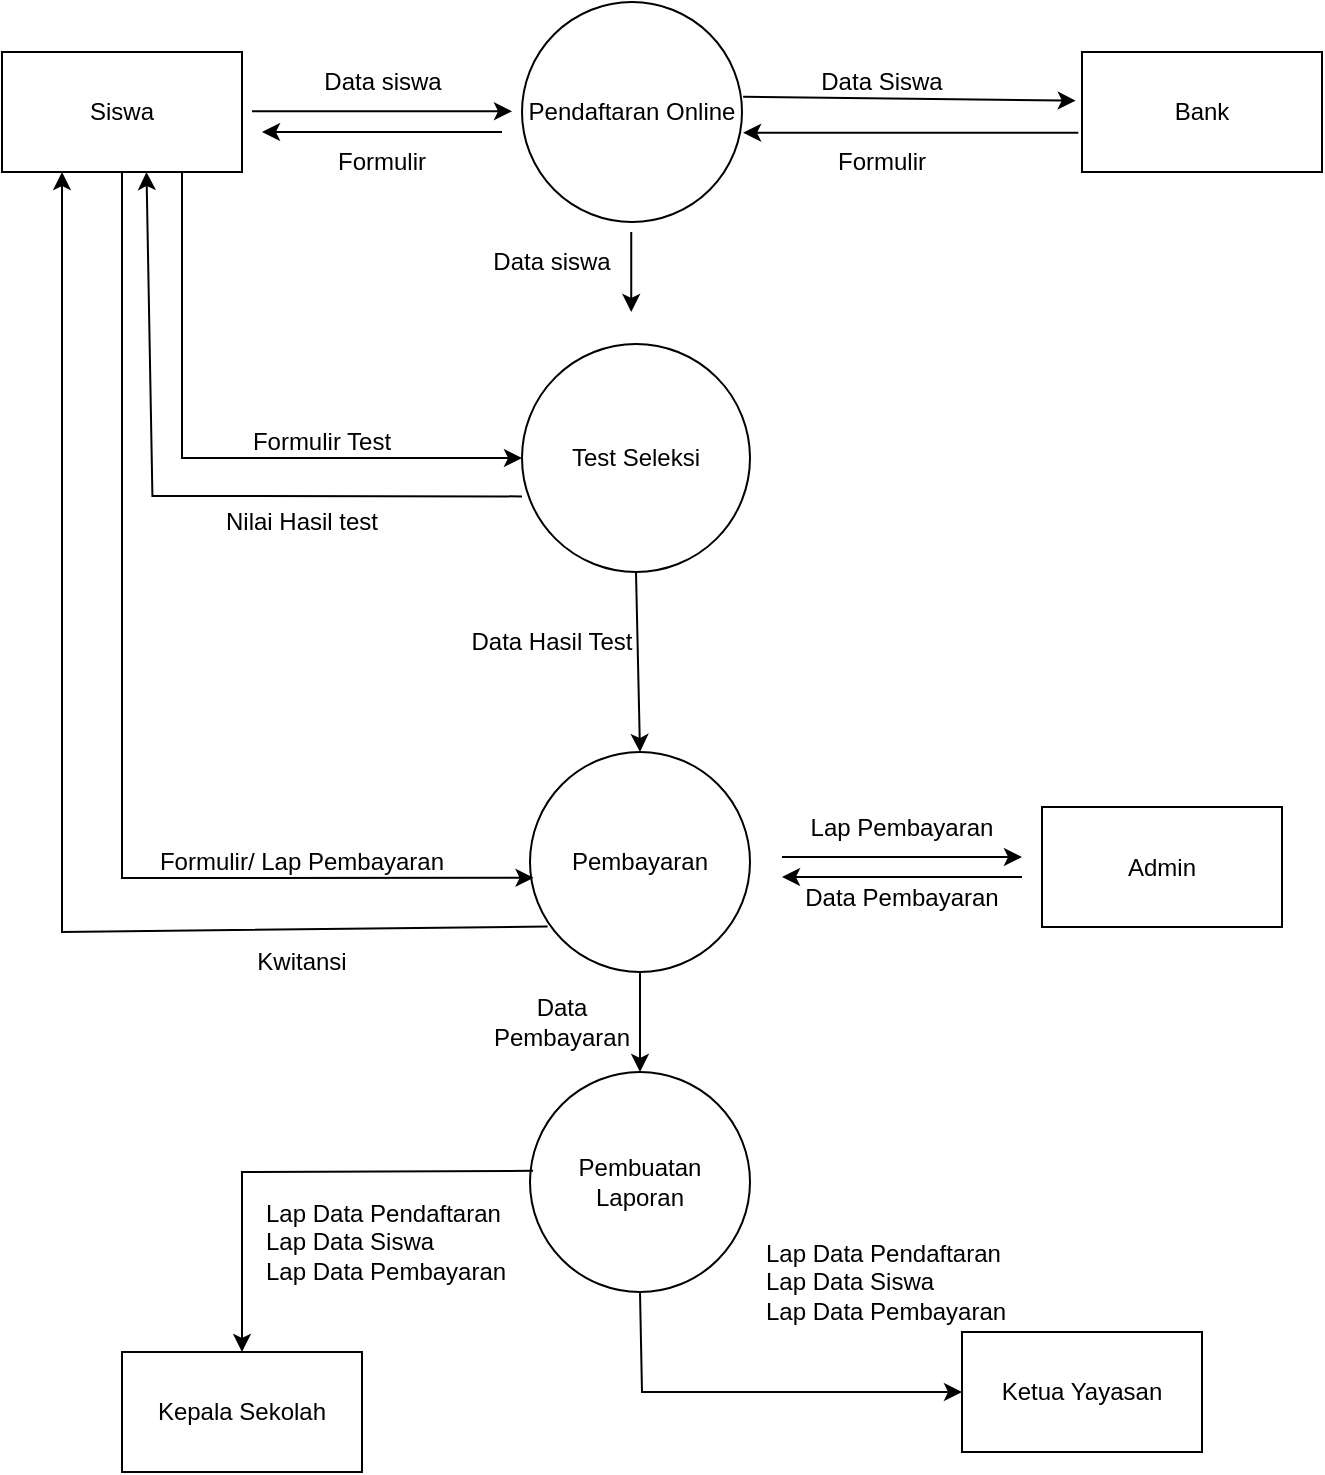 <mxfile version="24.7.17" pages="5">
  <diagram name="DFD" id="xv1BBhmm1pDPJM2Q9MrK">
    <mxGraphModel grid="1" page="1" gridSize="10" guides="1" tooltips="1" connect="1" arrows="1" fold="1" pageScale="1" pageWidth="827" pageHeight="1169" math="0" shadow="0">
      <root>
        <mxCell id="0" />
        <mxCell id="1" parent="0" />
        <mxCell id="Yx4M3br5tasr4qP-P989-3" value="Pendaftaran Online" style="ellipse;whiteSpace=wrap;html=1;aspect=fixed;" vertex="1" parent="1">
          <mxGeometry x="300" y="85" width="110" height="110" as="geometry" />
        </mxCell>
        <mxCell id="Yx4M3br5tasr4qP-P989-6" value="" style="endArrow=classic;html=1;rounded=0;" edge="1" parent="1">
          <mxGeometry width="50" height="50" relative="1" as="geometry">
            <mxPoint x="165" y="139.63" as="sourcePoint" />
            <mxPoint x="295" y="139.63" as="targetPoint" />
          </mxGeometry>
        </mxCell>
        <mxCell id="Yx4M3br5tasr4qP-P989-7" value="Data siswa" style="text;html=1;align=center;verticalAlign=middle;resizable=0;points=[];autosize=1;strokeColor=none;fillColor=none;rotation=0;" vertex="1" parent="1">
          <mxGeometry x="190" y="110" width="80" height="30" as="geometry" />
        </mxCell>
        <mxCell id="UNekgtml4kyOxIxgV8N4-1" value="Pembayaran" style="ellipse;whiteSpace=wrap;html=1;aspect=fixed;" vertex="1" parent="1">
          <mxGeometry x="304" y="460" width="110" height="110" as="geometry" />
        </mxCell>
        <mxCell id="UNekgtml4kyOxIxgV8N4-2" value="Siswa" style="rounded=0;whiteSpace=wrap;html=1;" vertex="1" parent="1">
          <mxGeometry x="40" y="110" width="120" height="60" as="geometry" />
        </mxCell>
        <mxCell id="UNekgtml4kyOxIxgV8N4-3" value="Admin" style="rounded=0;whiteSpace=wrap;html=1;" vertex="1" parent="1">
          <mxGeometry x="560" y="487.5" width="120" height="60" as="geometry" />
        </mxCell>
        <mxCell id="UNekgtml4kyOxIxgV8N4-4" value="" style="endArrow=classic;html=1;rounded=0;" edge="1" parent="1">
          <mxGeometry width="50" height="50" relative="1" as="geometry">
            <mxPoint x="290" y="150" as="sourcePoint" />
            <mxPoint x="170" y="150" as="targetPoint" />
          </mxGeometry>
        </mxCell>
        <mxCell id="UNekgtml4kyOxIxgV8N4-6" value="Formulir" style="text;html=1;align=center;verticalAlign=middle;whiteSpace=wrap;rounded=0;" vertex="1" parent="1">
          <mxGeometry x="200" y="150" width="60" height="30" as="geometry" />
        </mxCell>
        <mxCell id="UNekgtml4kyOxIxgV8N4-7" value="" style="endArrow=classic;html=1;rounded=0;" edge="1" parent="1">
          <mxGeometry width="50" height="50" relative="1" as="geometry">
            <mxPoint x="354.62" y="200" as="sourcePoint" />
            <mxPoint x="354.62" y="240" as="targetPoint" />
          </mxGeometry>
        </mxCell>
        <mxCell id="UNekgtml4kyOxIxgV8N4-9" value="" style="endArrow=classic;html=1;rounded=0;" edge="1" parent="1">
          <mxGeometry width="50" height="50" relative="1" as="geometry">
            <mxPoint x="430" y="512.5" as="sourcePoint" />
            <mxPoint x="550" y="512.5" as="targetPoint" />
          </mxGeometry>
        </mxCell>
        <mxCell id="UNekgtml4kyOxIxgV8N4-10" value="" style="endArrow=classic;html=1;rounded=0;" edge="1" parent="1">
          <mxGeometry width="50" height="50" relative="1" as="geometry">
            <mxPoint x="550" y="522.5" as="sourcePoint" />
            <mxPoint x="430" y="522.5" as="targetPoint" />
          </mxGeometry>
        </mxCell>
        <mxCell id="UNekgtml4kyOxIxgV8N4-11" value="Data Pembayaran" style="text;html=1;align=center;verticalAlign=middle;whiteSpace=wrap;rounded=0;" vertex="1" parent="1">
          <mxGeometry x="440" y="517.5" width="100" height="30" as="geometry" />
        </mxCell>
        <mxCell id="UNekgtml4kyOxIxgV8N4-12" value="Lap Pembayaran" style="text;html=1;align=center;verticalAlign=middle;whiteSpace=wrap;rounded=0;" vertex="1" parent="1">
          <mxGeometry x="435" y="482.5" width="110" height="30" as="geometry" />
        </mxCell>
        <mxCell id="UNekgtml4kyOxIxgV8N4-14" value="" style="endArrow=classic;html=1;rounded=0;exitX=0.5;exitY=1;exitDx=0;exitDy=0;entryX=0.016;entryY=0.572;entryDx=0;entryDy=0;entryPerimeter=0;" edge="1" parent="1" source="UNekgtml4kyOxIxgV8N4-2" target="UNekgtml4kyOxIxgV8N4-1">
          <mxGeometry width="50" height="50" relative="1" as="geometry">
            <mxPoint x="150" y="290" as="sourcePoint" />
            <mxPoint x="260" y="300" as="targetPoint" />
            <Array as="points">
              <mxPoint x="100" y="523" />
            </Array>
          </mxGeometry>
        </mxCell>
        <mxCell id="UNekgtml4kyOxIxgV8N4-15" value="" style="endArrow=classic;html=1;rounded=0;entryX=0.25;entryY=1;entryDx=0;entryDy=0;exitX=0.08;exitY=0.793;exitDx=0;exitDy=0;exitPerimeter=0;" edge="1" parent="1" source="UNekgtml4kyOxIxgV8N4-1" target="UNekgtml4kyOxIxgV8N4-2">
          <mxGeometry width="50" height="50" relative="1" as="geometry">
            <mxPoint x="280" y="350" as="sourcePoint" />
            <mxPoint x="190" y="260" as="targetPoint" />
            <Array as="points">
              <mxPoint x="70" y="550" />
            </Array>
          </mxGeometry>
        </mxCell>
        <mxCell id="UNekgtml4kyOxIxgV8N4-16" value="Formulir/ Lap Pembayaran" style="text;html=1;align=center;verticalAlign=middle;whiteSpace=wrap;rounded=0;" vertex="1" parent="1">
          <mxGeometry x="90" y="500" width="200" height="30" as="geometry" />
        </mxCell>
        <mxCell id="UNekgtml4kyOxIxgV8N4-17" value="Kwitansi" style="text;html=1;align=center;verticalAlign=middle;whiteSpace=wrap;rounded=0;" vertex="1" parent="1">
          <mxGeometry x="160" y="550" width="60" height="30" as="geometry" />
        </mxCell>
        <mxCell id="UNekgtml4kyOxIxgV8N4-18" value="Data siswa" style="text;html=1;align=center;verticalAlign=middle;whiteSpace=wrap;rounded=0;" vertex="1" parent="1">
          <mxGeometry x="280" y="200" width="70" height="30" as="geometry" />
        </mxCell>
        <mxCell id="GrwJYSLe0EC1OyHtpW1D-2" value="Test Seleksi" style="ellipse;whiteSpace=wrap;html=1;aspect=fixed;" vertex="1" parent="1">
          <mxGeometry x="300" y="256" width="114" height="114" as="geometry" />
        </mxCell>
        <mxCell id="GrwJYSLe0EC1OyHtpW1D-3" value="" style="endArrow=classic;html=1;rounded=0;entryX=0;entryY=0.5;entryDx=0;entryDy=0;exitX=0.75;exitY=1;exitDx=0;exitDy=0;" edge="1" parent="1" source="UNekgtml4kyOxIxgV8N4-2" target="GrwJYSLe0EC1OyHtpW1D-2">
          <mxGeometry width="50" height="50" relative="1" as="geometry">
            <mxPoint x="200" y="380" as="sourcePoint" />
            <mxPoint x="250" y="330" as="targetPoint" />
            <Array as="points">
              <mxPoint x="130" y="313" />
            </Array>
          </mxGeometry>
        </mxCell>
        <mxCell id="GrwJYSLe0EC1OyHtpW1D-4" value="" style="endArrow=classic;html=1;rounded=0;entryX=0.642;entryY=0.967;entryDx=0;entryDy=0;entryPerimeter=0;exitX=0.042;exitY=0.651;exitDx=0;exitDy=0;exitPerimeter=0;" edge="1" parent="1">
          <mxGeometry width="50" height="50" relative="1" as="geometry">
            <mxPoint x="299.998" y="332.194" as="sourcePoint" />
            <mxPoint x="112.25" y="170.0" as="targetPoint" />
            <Array as="points">
              <mxPoint x="115.21" y="331.98" />
            </Array>
          </mxGeometry>
        </mxCell>
        <mxCell id="GrwJYSLe0EC1OyHtpW1D-5" value="Nilai Hasil test" style="text;html=1;align=center;verticalAlign=middle;whiteSpace=wrap;rounded=0;" vertex="1" parent="1">
          <mxGeometry x="140" y="330" width="100" height="30" as="geometry" />
        </mxCell>
        <mxCell id="GrwJYSLe0EC1OyHtpW1D-7" value="Formulir Test" style="text;html=1;align=center;verticalAlign=middle;whiteSpace=wrap;rounded=0;" vertex="1" parent="1">
          <mxGeometry x="160" y="290" width="80" height="30" as="geometry" />
        </mxCell>
        <mxCell id="GrwJYSLe0EC1OyHtpW1D-9" value="" style="endArrow=classic;html=1;rounded=0;entryX=-0.039;entryY=0.429;entryDx=0;entryDy=0;entryPerimeter=0;exitX=1.005;exitY=0.431;exitDx=0;exitDy=0;exitPerimeter=0;" edge="1" parent="1" source="Yx4M3br5tasr4qP-P989-3">
          <mxGeometry width="50" height="50" relative="1" as="geometry">
            <mxPoint x="450" y="240" as="sourcePoint" />
            <mxPoint x="576.88" y="134.32" as="targetPoint" />
          </mxGeometry>
        </mxCell>
        <mxCell id="GrwJYSLe0EC1OyHtpW1D-10" value="" style="endArrow=classic;html=1;rounded=0;entryX=1.005;entryY=0.594;entryDx=0;entryDy=0;entryPerimeter=0;exitX=-0.023;exitY=0.629;exitDx=0;exitDy=0;exitPerimeter=0;" edge="1" parent="1" target="Yx4M3br5tasr4qP-P989-3">
          <mxGeometry width="50" height="50" relative="1" as="geometry">
            <mxPoint x="578.16" y="150.32" as="sourcePoint" />
            <mxPoint x="490" y="190" as="targetPoint" />
          </mxGeometry>
        </mxCell>
        <mxCell id="GrwJYSLe0EC1OyHtpW1D-11" value="Data Siswa" style="text;html=1;align=center;verticalAlign=middle;whiteSpace=wrap;rounded=0;" vertex="1" parent="1">
          <mxGeometry x="440" y="110" width="80" height="30" as="geometry" />
        </mxCell>
        <mxCell id="GrwJYSLe0EC1OyHtpW1D-12" value="Formulir" style="text;html=1;align=center;verticalAlign=middle;whiteSpace=wrap;rounded=0;" vertex="1" parent="1">
          <mxGeometry x="450" y="150" width="60" height="30" as="geometry" />
        </mxCell>
        <mxCell id="GrwJYSLe0EC1OyHtpW1D-13" value="Bank" style="rounded=0;whiteSpace=wrap;html=1;" vertex="1" parent="1">
          <mxGeometry x="580" y="110" width="120" height="60" as="geometry" />
        </mxCell>
        <mxCell id="GrwJYSLe0EC1OyHtpW1D-14" value="" style="endArrow=classic;html=1;rounded=0;entryX=0.5;entryY=0;entryDx=0;entryDy=0;exitX=0.5;exitY=1;exitDx=0;exitDy=0;" edge="1" parent="1" source="GrwJYSLe0EC1OyHtpW1D-2" target="UNekgtml4kyOxIxgV8N4-1">
          <mxGeometry width="50" height="50" relative="1" as="geometry">
            <mxPoint x="330" y="300" as="sourcePoint" />
            <mxPoint x="380" y="250" as="targetPoint" />
          </mxGeometry>
        </mxCell>
        <mxCell id="GrwJYSLe0EC1OyHtpW1D-15" value="Data Hasil Test" style="text;html=1;align=center;verticalAlign=middle;whiteSpace=wrap;rounded=0;" vertex="1" parent="1">
          <mxGeometry x="270" y="390" width="90" height="30" as="geometry" />
        </mxCell>
        <mxCell id="GrwJYSLe0EC1OyHtpW1D-16" value="Pembuatan Laporan" style="ellipse;whiteSpace=wrap;html=1;aspect=fixed;" vertex="1" parent="1">
          <mxGeometry x="304" y="620" width="110" height="110" as="geometry" />
        </mxCell>
        <mxCell id="GrwJYSLe0EC1OyHtpW1D-17" value="" style="endArrow=classic;html=1;rounded=0;entryX=0.5;entryY=0;entryDx=0;entryDy=0;exitX=0.5;exitY=1;exitDx=0;exitDy=0;" edge="1" parent="1" source="UNekgtml4kyOxIxgV8N4-1" target="GrwJYSLe0EC1OyHtpW1D-16">
          <mxGeometry width="50" height="50" relative="1" as="geometry">
            <mxPoint x="330" y="630" as="sourcePoint" />
            <mxPoint x="380" y="580" as="targetPoint" />
          </mxGeometry>
        </mxCell>
        <mxCell id="GrwJYSLe0EC1OyHtpW1D-18" value="Data Pembayaran" style="text;html=1;align=center;verticalAlign=middle;whiteSpace=wrap;rounded=0;" vertex="1" parent="1">
          <mxGeometry x="290" y="580" width="60" height="30" as="geometry" />
        </mxCell>
        <mxCell id="GrwJYSLe0EC1OyHtpW1D-19" value="" style="endArrow=classic;html=1;rounded=0;exitX=0.014;exitY=0.449;exitDx=0;exitDy=0;exitPerimeter=0;" edge="1" parent="1" source="GrwJYSLe0EC1OyHtpW1D-16">
          <mxGeometry width="50" height="50" relative="1" as="geometry">
            <mxPoint x="170" y="690" as="sourcePoint" />
            <mxPoint x="160" y="760" as="targetPoint" />
            <Array as="points">
              <mxPoint x="160" y="670" />
            </Array>
          </mxGeometry>
        </mxCell>
        <mxCell id="GrwJYSLe0EC1OyHtpW1D-21" value="Lap Data Pendaftaran&lt;div&gt;Lap Data Siswa&lt;/div&gt;&lt;div style=&quot;&quot;&gt;Lap Data Pembayaran&lt;/div&gt;" style="text;html=1;align=left;verticalAlign=middle;whiteSpace=wrap;rounded=0;" vertex="1" parent="1">
          <mxGeometry x="170" y="690" width="140" height="30" as="geometry" />
        </mxCell>
        <mxCell id="GrwJYSLe0EC1OyHtpW1D-22" value="Kepala Sekolah" style="rounded=0;whiteSpace=wrap;html=1;" vertex="1" parent="1">
          <mxGeometry x="100" y="760" width="120" height="60" as="geometry" />
        </mxCell>
        <mxCell id="GrwJYSLe0EC1OyHtpW1D-23" value="" style="endArrow=classic;html=1;rounded=0;exitX=0.5;exitY=1;exitDx=0;exitDy=0;" edge="1" parent="1" source="GrwJYSLe0EC1OyHtpW1D-16" target="GrwJYSLe0EC1OyHtpW1D-24">
          <mxGeometry width="50" height="50" relative="1" as="geometry">
            <mxPoint x="350" y="730" as="sourcePoint" />
            <mxPoint x="480" y="780" as="targetPoint" />
            <Array as="points">
              <mxPoint x="360" y="780" />
            </Array>
          </mxGeometry>
        </mxCell>
        <mxCell id="GrwJYSLe0EC1OyHtpW1D-24" value="Ketua Yayasan" style="rounded=0;whiteSpace=wrap;html=1;" vertex="1" parent="1">
          <mxGeometry x="520" y="750" width="120" height="60" as="geometry" />
        </mxCell>
        <mxCell id="GrwJYSLe0EC1OyHtpW1D-25" value="Lap Data Pendaftaran&lt;div&gt;Lap Data Siswa&lt;/div&gt;&lt;div&gt;Lap Data Pembayaran&lt;/div&gt;" style="text;html=1;align=left;verticalAlign=middle;whiteSpace=wrap;rounded=0;" vertex="1" parent="1">
          <mxGeometry x="420" y="710" width="140" height="30" as="geometry" />
        </mxCell>
      </root>
    </mxGraphModel>
  </diagram>
  <diagram id="FU1I57XzDAIkbhMXHkdw" name="ERD">
    <mxGraphModel grid="1" page="1" gridSize="10" guides="1" tooltips="1" connect="1" arrows="1" fold="1" pageScale="1" pageWidth="827" pageHeight="1169" math="0" shadow="0">
      <root>
        <mxCell id="0" />
        <mxCell id="1" parent="0" />
        <mxCell id="r1V7cIWEtcq-eFXyV0O8-1" value="siswa" style="rounded=0;whiteSpace=wrap;html=1;" vertex="1" parent="1">
          <mxGeometry x="150" y="320" width="120" height="60" as="geometry" />
        </mxCell>
        <mxCell id="r1V7cIWEtcq-eFXyV0O8-2" value="Kursus" style="rounded=0;whiteSpace=wrap;html=1;" vertex="1" parent="1">
          <mxGeometry x="550" y="320" width="120" height="60" as="geometry" />
        </mxCell>
        <mxCell id="r1V7cIWEtcq-eFXyV0O8-3" value="Pembayaran" style="ellipse;whiteSpace=wrap;html=1;" vertex="1" parent="1">
          <mxGeometry x="550" y="180" width="120" height="80" as="geometry" />
        </mxCell>
        <mxCell id="r1V7cIWEtcq-eFXyV0O8-4" value="Jadwal" style="ellipse;whiteSpace=wrap;html=1;" vertex="1" parent="1">
          <mxGeometry x="550" y="440" width="120" height="80" as="geometry" />
        </mxCell>
        <mxCell id="r1V7cIWEtcq-eFXyV0O8-5" value="Mendaftar" style="rhombus;whiteSpace=wrap;html=1;" vertex="1" parent="1">
          <mxGeometry x="350" y="320" width="150" height="80" as="geometry" />
        </mxCell>
        <mxCell id="r1V7cIWEtcq-eFXyV0O8-6" value="Id Siswa" style="ellipse;whiteSpace=wrap;html=1;" vertex="1" parent="1">
          <mxGeometry x="180" y="450" width="120" height="80" as="geometry" />
        </mxCell>
        <mxCell id="r1V7cIWEtcq-eFXyV0O8-7" value="Nama" style="ellipse;whiteSpace=wrap;html=1;" vertex="1" parent="1">
          <mxGeometry x="30" y="400" width="120" height="80" as="geometry" />
        </mxCell>
        <mxCell id="r1V7cIWEtcq-eFXyV0O8-8" value="Email" style="ellipse;whiteSpace=wrap;html=1;" vertex="1" parent="1">
          <mxGeometry x="10" y="220" width="120" height="80" as="geometry" />
        </mxCell>
        <mxCell id="r1V7cIWEtcq-eFXyV0O8-9" value="No HP" style="ellipse;whiteSpace=wrap;html=1;" vertex="1" parent="1">
          <mxGeometry x="110" y="120" width="120" height="80" as="geometry" />
        </mxCell>
        <mxCell id="r1V7cIWEtcq-eFXyV0O8-10" value="Alamat" style="ellipse;whiteSpace=wrap;html=1;" vertex="1" parent="1">
          <mxGeometry x="230" y="200" width="120" height="80" as="geometry" />
        </mxCell>
        <mxCell id="r1V7cIWEtcq-eFXyV0O8-11" value="" style="endArrow=none;html=1;rounded=0;entryX=0.5;entryY=1;entryDx=0;entryDy=0;exitX=0.975;exitY=0.395;exitDx=0;exitDy=0;exitPerimeter=0;" edge="1" parent="1" source="r1V7cIWEtcq-eFXyV0O8-7" target="r1V7cIWEtcq-eFXyV0O8-1">
          <mxGeometry width="50" height="50" relative="1" as="geometry">
            <mxPoint x="170" y="440" as="sourcePoint" />
            <mxPoint x="220" y="390" as="targetPoint" />
          </mxGeometry>
        </mxCell>
        <mxCell id="r1V7cIWEtcq-eFXyV0O8-12" value="" style="endArrow=none;html=1;rounded=0;entryX=0.5;entryY=1;entryDx=0;entryDy=0;exitX=0.426;exitY=-0.013;exitDx=0;exitDy=0;exitPerimeter=0;" edge="1" parent="1" source="r1V7cIWEtcq-eFXyV0O8-6" target="r1V7cIWEtcq-eFXyV0O8-1">
          <mxGeometry width="50" height="50" relative="1" as="geometry">
            <mxPoint x="180" y="430" as="sourcePoint" />
            <mxPoint x="230" y="380" as="targetPoint" />
          </mxGeometry>
        </mxCell>
        <mxCell id="r1V7cIWEtcq-eFXyV0O8-13" value="" style="endArrow=none;html=1;rounded=0;entryX=0.5;entryY=0;entryDx=0;entryDy=0;exitX=0.886;exitY=0.775;exitDx=0;exitDy=0;exitPerimeter=0;" edge="1" parent="1" source="r1V7cIWEtcq-eFXyV0O8-8" target="r1V7cIWEtcq-eFXyV0O8-1">
          <mxGeometry width="50" height="50" relative="1" as="geometry">
            <mxPoint x="180" y="430" as="sourcePoint" />
            <mxPoint x="230" y="380" as="targetPoint" />
          </mxGeometry>
        </mxCell>
        <mxCell id="r1V7cIWEtcq-eFXyV0O8-14" value="" style="endArrow=none;html=1;rounded=0;entryX=0.5;entryY=0;entryDx=0;entryDy=0;exitX=0.586;exitY=0.982;exitDx=0;exitDy=0;exitPerimeter=0;" edge="1" parent="1" source="r1V7cIWEtcq-eFXyV0O8-9" target="r1V7cIWEtcq-eFXyV0O8-1">
          <mxGeometry width="50" height="50" relative="1" as="geometry">
            <mxPoint x="180" y="430" as="sourcePoint" />
            <mxPoint x="230" y="380" as="targetPoint" />
          </mxGeometry>
        </mxCell>
        <mxCell id="r1V7cIWEtcq-eFXyV0O8-15" value="" style="endArrow=none;html=1;rounded=0;entryX=0.5;entryY=0;entryDx=0;entryDy=0;exitX=0.311;exitY=0.964;exitDx=0;exitDy=0;exitPerimeter=0;" edge="1" parent="1" source="r1V7cIWEtcq-eFXyV0O8-10" target="r1V7cIWEtcq-eFXyV0O8-1">
          <mxGeometry width="50" height="50" relative="1" as="geometry">
            <mxPoint x="180" y="430" as="sourcePoint" />
            <mxPoint x="230" y="380" as="targetPoint" />
          </mxGeometry>
        </mxCell>
        <mxCell id="r1V7cIWEtcq-eFXyV0O8-16" value="" style="endArrow=none;html=1;rounded=0;entryX=0;entryY=0.5;entryDx=0;entryDy=0;exitX=1.007;exitY=0.63;exitDx=0;exitDy=0;exitPerimeter=0;" edge="1" parent="1" source="r1V7cIWEtcq-eFXyV0O8-1" target="r1V7cIWEtcq-eFXyV0O8-5">
          <mxGeometry width="50" height="50" relative="1" as="geometry">
            <mxPoint x="340" y="430" as="sourcePoint" />
            <mxPoint x="390" y="380" as="targetPoint" />
          </mxGeometry>
        </mxCell>
        <mxCell id="r1V7cIWEtcq-eFXyV0O8-17" value="" style="endArrow=none;html=1;rounded=0;entryX=0.005;entryY=0.619;entryDx=0;entryDy=0;entryPerimeter=0;exitX=1;exitY=0.5;exitDx=0;exitDy=0;" edge="1" parent="1" source="r1V7cIWEtcq-eFXyV0O8-5" target="r1V7cIWEtcq-eFXyV0O8-2">
          <mxGeometry width="50" height="50" relative="1" as="geometry">
            <mxPoint x="540" y="400" as="sourcePoint" />
            <mxPoint x="590" y="350" as="targetPoint" />
          </mxGeometry>
        </mxCell>
        <mxCell id="r1V7cIWEtcq-eFXyV0O8-18" value="" style="endArrow=none;html=1;rounded=0;entryX=0.5;entryY=1;entryDx=0;entryDy=0;exitX=0.5;exitY=0;exitDx=0;exitDy=0;" edge="1" parent="1" source="r1V7cIWEtcq-eFXyV0O8-4" target="r1V7cIWEtcq-eFXyV0O8-2">
          <mxGeometry width="50" height="50" relative="1" as="geometry">
            <mxPoint x="520" y="400" as="sourcePoint" />
            <mxPoint x="570" y="350" as="targetPoint" />
          </mxGeometry>
        </mxCell>
        <mxCell id="r1V7cIWEtcq-eFXyV0O8-19" value="" style="endArrow=none;html=1;rounded=0;entryX=0.5;entryY=0;entryDx=0;entryDy=0;" edge="1" parent="1" source="r1V7cIWEtcq-eFXyV0O8-3" target="r1V7cIWEtcq-eFXyV0O8-2">
          <mxGeometry width="50" height="50" relative="1" as="geometry">
            <mxPoint x="520" y="400" as="sourcePoint" />
            <mxPoint x="570" y="350" as="targetPoint" />
          </mxGeometry>
        </mxCell>
        <mxCell id="RXl99iQwPt_Q6VwV72Yp-1" value="Subjek" style="ellipse;whiteSpace=wrap;html=1;" vertex="1" parent="1">
          <mxGeometry x="687" y="250" width="120" height="80" as="geometry" />
        </mxCell>
        <mxCell id="RXl99iQwPt_Q6VwV72Yp-2" value="Nama Ppengajar" style="ellipse;whiteSpace=wrap;html=1;" vertex="1" parent="1">
          <mxGeometry x="687" y="340" width="120" height="80" as="geometry" />
        </mxCell>
        <mxCell id="RXl99iQwPt_Q6VwV72Yp-3" value="Kode Subjek kursus" style="ellipse;whiteSpace=wrap;html=1;" vertex="1" parent="1">
          <mxGeometry x="687" y="430" width="120" height="80" as="geometry" />
        </mxCell>
        <mxCell id="RXl99iQwPt_Q6VwV72Yp-4" value="" style="endArrow=none;html=1;rounded=0;exitX=0.75;exitY=1;exitDx=0;exitDy=0;" edge="1" parent="1" source="r1V7cIWEtcq-eFXyV0O8-2" target="RXl99iQwPt_Q6VwV72Yp-3">
          <mxGeometry width="50" height="50" relative="1" as="geometry">
            <mxPoint x="640" y="370" as="sourcePoint" />
            <mxPoint x="690" y="320" as="targetPoint" />
          </mxGeometry>
        </mxCell>
        <mxCell id="RXl99iQwPt_Q6VwV72Yp-5" value="" style="endArrow=none;html=1;rounded=0;exitX=1;exitY=0.5;exitDx=0;exitDy=0;" edge="1" parent="1" source="r1V7cIWEtcq-eFXyV0O8-2" target="RXl99iQwPt_Q6VwV72Yp-2">
          <mxGeometry width="50" height="50" relative="1" as="geometry">
            <mxPoint x="640" y="370" as="sourcePoint" />
            <mxPoint x="690" y="320" as="targetPoint" />
          </mxGeometry>
        </mxCell>
        <mxCell id="RXl99iQwPt_Q6VwV72Yp-6" value="" style="endArrow=none;html=1;rounded=0;entryX=0.007;entryY=0.67;entryDx=0;entryDy=0;entryPerimeter=0;exitX=1;exitY=0;exitDx=0;exitDy=0;" edge="1" parent="1" source="r1V7cIWEtcq-eFXyV0O8-2" target="RXl99iQwPt_Q6VwV72Yp-1">
          <mxGeometry width="50" height="50" relative="1" as="geometry">
            <mxPoint x="640" y="370" as="sourcePoint" />
            <mxPoint x="690" y="320" as="targetPoint" />
          </mxGeometry>
        </mxCell>
      </root>
    </mxGraphModel>
  </diagram>
  <diagram id="Eouio1ybEDS63vtnrNIj" name="UML Use Case Diagram">
    <mxGraphModel grid="1" page="1" gridSize="10" guides="1" tooltips="1" connect="1" arrows="1" fold="1" pageScale="1" pageWidth="827" pageHeight="1169" math="0" shadow="0">
      <root>
        <mxCell id="0" />
        <mxCell id="1" parent="0" />
        <mxCell id="AMCyyliOSySvHlmuonOV-1" value="Siswa&lt;div&gt;&lt;br&gt;&lt;/div&gt;" style="shape=umlActor;html=1;verticalLabelPosition=bottom;verticalAlign=top;align=center;" vertex="1" parent="1">
          <mxGeometry x="40" y="370" width="30" height="60" as="geometry" />
        </mxCell>
        <mxCell id="AMCyyliOSySvHlmuonOV-2" value="Admin" style="shape=umlActor;html=1;verticalLabelPosition=bottom;verticalAlign=top;align=center;" vertex="1" parent="1">
          <mxGeometry x="414" y="330" width="30" height="60" as="geometry" />
        </mxCell>
        <mxCell id="AMCyyliOSySvHlmuonOV-3" value="Registrasi Akun" style="ellipse;whiteSpace=wrap;html=1;" vertex="1" parent="1">
          <mxGeometry x="210" y="220" width="120" height="80" as="geometry" />
        </mxCell>
        <mxCell id="AMCyyliOSySvHlmuonOV-4" value="Mendaftar Kursus" style="ellipse;whiteSpace=wrap;html=1;" vertex="1" parent="1">
          <mxGeometry x="210" y="120" width="120" height="80" as="geometry" />
        </mxCell>
        <mxCell id="AMCyyliOSySvHlmuonOV-5" value="Melakukan Pembayaran" style="ellipse;whiteSpace=wrap;html=1;" vertex="1" parent="1">
          <mxGeometry x="210" y="20" width="120" height="80" as="geometry" />
        </mxCell>
        <mxCell id="AMCyyliOSySvHlmuonOV-6" value="Mengelola Kursus" style="ellipse;whiteSpace=wrap;html=1;direction=east;" vertex="1" parent="1">
          <mxGeometry x="584" y="220" width="120" height="80" as="geometry" />
        </mxCell>
        <mxCell id="AMCyyliOSySvHlmuonOV-7" value="Mengelola Pembayaran" style="ellipse;whiteSpace=wrap;html=1;" vertex="1" parent="1">
          <mxGeometry x="584" y="320" width="120" height="80" as="geometry" />
        </mxCell>
        <mxCell id="AMCyyliOSySvHlmuonOV-8" value="Mengelola Jadwal" style="ellipse;whiteSpace=wrap;html=1;direction=east;" vertex="1" parent="1">
          <mxGeometry x="584" y="424.5" width="120" height="80" as="geometry" />
        </mxCell>
        <mxCell id="AMCyyliOSySvHlmuonOV-11" value="" style="endArrow=none;html=1;rounded=0;entryX=0;entryY=0.5;entryDx=0;entryDy=0;" edge="1" parent="1" target="AMCyyliOSySvHlmuonOV-6">
          <mxGeometry width="50" height="50" relative="1" as="geometry">
            <mxPoint x="464" y="370" as="sourcePoint" />
            <mxPoint x="544" y="260" as="targetPoint" />
          </mxGeometry>
        </mxCell>
        <mxCell id="AMCyyliOSySvHlmuonOV-12" value="" style="endArrow=none;html=1;rounded=0;entryX=0;entryY=0.5;entryDx=0;entryDy=0;" edge="1" parent="1" target="AMCyyliOSySvHlmuonOV-7">
          <mxGeometry width="50" height="50" relative="1" as="geometry">
            <mxPoint x="464" y="370" as="sourcePoint" />
            <mxPoint x="544" y="260" as="targetPoint" />
          </mxGeometry>
        </mxCell>
        <mxCell id="AMCyyliOSySvHlmuonOV-13" value="" style="endArrow=none;html=1;rounded=0;entryX=0;entryY=0.5;entryDx=0;entryDy=0;" edge="1" parent="1" target="AMCyyliOSySvHlmuonOV-8">
          <mxGeometry width="50" height="50" relative="1" as="geometry">
            <mxPoint x="464" y="370" as="sourcePoint" />
            <mxPoint x="544" y="260" as="targetPoint" />
          </mxGeometry>
        </mxCell>
        <mxCell id="AMCyyliOSySvHlmuonOV-14" value="" style="endArrow=none;html=1;rounded=0;entryX=0;entryY=0.5;entryDx=0;entryDy=0;" edge="1" parent="1" target="AMCyyliOSySvHlmuonOV-3">
          <mxGeometry width="50" height="50" relative="1" as="geometry">
            <mxPoint x="90" y="400" as="sourcePoint" />
            <mxPoint x="170" y="420" as="targetPoint" />
          </mxGeometry>
        </mxCell>
        <mxCell id="AMCyyliOSySvHlmuonOV-15" value="" style="endArrow=none;html=1;rounded=0;entryX=0;entryY=0.5;entryDx=0;entryDy=0;" edge="1" parent="1" target="AMCyyliOSySvHlmuonOV-4">
          <mxGeometry width="50" height="50" relative="1" as="geometry">
            <mxPoint x="90" y="400" as="sourcePoint" />
            <mxPoint x="170" y="420" as="targetPoint" />
          </mxGeometry>
        </mxCell>
        <mxCell id="AMCyyliOSySvHlmuonOV-16" value="" style="endArrow=none;html=1;rounded=0;entryX=0;entryY=0.5;entryDx=0;entryDy=0;" edge="1" parent="1" target="AMCyyliOSySvHlmuonOV-5">
          <mxGeometry width="50" height="50" relative="1" as="geometry">
            <mxPoint x="90" y="400" as="sourcePoint" />
            <mxPoint x="170" y="420" as="targetPoint" />
          </mxGeometry>
        </mxCell>
        <mxCell id="N5-JRrWcRVLVPqtilXaD-1" value="Melakukan Test" style="ellipse;whiteSpace=wrap;html=1;" vertex="1" parent="1">
          <mxGeometry x="210" y="320" width="120" height="80" as="geometry" />
        </mxCell>
        <mxCell id="N5-JRrWcRVLVPqtilXaD-2" value="Mengisi Data" style="ellipse;whiteSpace=wrap;html=1;" vertex="1" parent="1">
          <mxGeometry x="210" y="410" width="120" height="80" as="geometry" />
        </mxCell>
        <mxCell id="N5-JRrWcRVLVPqtilXaD-3" value="Memberikan Hasil Tes" style="ellipse;whiteSpace=wrap;html=1;" vertex="1" parent="1">
          <mxGeometry x="210" y="504.5" width="120" height="80" as="geometry" />
        </mxCell>
        <mxCell id="N5-JRrWcRVLVPqtilXaD-4" value="Login" style="ellipse;whiteSpace=wrap;html=1;" vertex="1" parent="1">
          <mxGeometry x="210" y="590" width="120" height="80" as="geometry" />
        </mxCell>
        <mxCell id="N5-JRrWcRVLVPqtilXaD-5" value="" style="endArrow=none;html=1;rounded=0;entryX=0;entryY=0.5;entryDx=0;entryDy=0;" edge="1" parent="1" target="N5-JRrWcRVLVPqtilXaD-1">
          <mxGeometry width="50" height="50" relative="1" as="geometry">
            <mxPoint x="90" y="400" as="sourcePoint" />
            <mxPoint x="230" y="440" as="targetPoint" />
          </mxGeometry>
        </mxCell>
        <mxCell id="N5-JRrWcRVLVPqtilXaD-6" value="" style="endArrow=none;html=1;rounded=0;entryX=0;entryY=0.5;entryDx=0;entryDy=0;" edge="1" parent="1" target="N5-JRrWcRVLVPqtilXaD-2">
          <mxGeometry width="50" height="50" relative="1" as="geometry">
            <mxPoint x="90" y="400" as="sourcePoint" />
            <mxPoint x="190" y="420" as="targetPoint" />
          </mxGeometry>
        </mxCell>
        <mxCell id="N5-JRrWcRVLVPqtilXaD-7" value="" style="endArrow=none;html=1;rounded=0;entryX=0;entryY=0.5;entryDx=0;entryDy=0;" edge="1" parent="1" target="N5-JRrWcRVLVPqtilXaD-3">
          <mxGeometry width="50" height="50" relative="1" as="geometry">
            <mxPoint x="90" y="400" as="sourcePoint" />
            <mxPoint x="190" y="420" as="targetPoint" />
          </mxGeometry>
        </mxCell>
        <mxCell id="N5-JRrWcRVLVPqtilXaD-8" value="" style="endArrow=none;html=1;rounded=0;entryX=0;entryY=0.5;entryDx=0;entryDy=0;" edge="1" parent="1" target="N5-JRrWcRVLVPqtilXaD-4">
          <mxGeometry width="50" height="50" relative="1" as="geometry">
            <mxPoint x="90" y="400" as="sourcePoint" />
            <mxPoint x="190" y="420" as="targetPoint" />
          </mxGeometry>
        </mxCell>
      </root>
    </mxGraphModel>
  </diagram>
  <diagram id="hw_I7XF5nArmBfkuPWR-" name="Halaman-4">
    <mxGraphModel grid="1" page="1" gridSize="10" guides="1" tooltips="1" connect="1" arrows="1" fold="1" pageScale="1" pageWidth="827" pageHeight="1169" math="0" shadow="0">
      <root>
        <mxCell id="0" />
        <mxCell id="1" parent="0" />
        <mxCell id="MyS-zb57bY_hsiFJv0L8-6" value="" style="endArrow=none;html=1;rounded=0;entryX=0.5;entryY=1;entryDx=0;entryDy=0;exitX=0.5;exitY=0;exitDx=0;exitDy=0;" edge="1" parent="1" source="MyS-zb57bY_hsiFJv0L8-5" target="MyS-zb57bY_hsiFJv0L8-1">
          <mxGeometry width="50" height="50" relative="1" as="geometry">
            <mxPoint x="130" y="300" as="sourcePoint" />
            <mxPoint x="180" y="250" as="targetPoint" />
          </mxGeometry>
        </mxCell>
        <mxCell id="MyS-zb57bY_hsiFJv0L8-1" value="Mulai" style="rounded=0;whiteSpace=wrap;html=1;" vertex="1" parent="1">
          <mxGeometry x="110" y="70" width="120" height="60" as="geometry" />
        </mxCell>
        <mxCell id="MyS-zb57bY_hsiFJv0L8-2" value="Calon Siswa melakukan Pendaftaran" style="rounded=0;whiteSpace=wrap;html=1;" vertex="1" parent="1">
          <mxGeometry x="110" y="160" width="120" height="60" as="geometry" />
        </mxCell>
        <mxCell id="MyS-zb57bY_hsiFJv0L8-3" value="Calon Siswa menyerahkan berkas" style="rounded=0;whiteSpace=wrap;html=1;" vertex="1" parent="1">
          <mxGeometry x="110" y="240" width="120" height="60" as="geometry" />
        </mxCell>
        <mxCell id="MyS-zb57bY_hsiFJv0L8-4" value="Admin menerima Berkas" style="rounded=0;whiteSpace=wrap;html=1;" vertex="1" parent="1">
          <mxGeometry x="110" y="320" width="120" height="60" as="geometry" />
        </mxCell>
        <mxCell id="MyS-zb57bY_hsiFJv0L8-5" value="Admin memeriksa berkas" style="rounded=0;whiteSpace=wrap;html=1;" vertex="1" parent="1">
          <mxGeometry x="110" y="410" width="120" height="60" as="geometry" />
        </mxCell>
        <mxCell id="MyS-zb57bY_hsiFJv0L8-7" value="Apakah Berkas memenuhi&amp;nbsp;&lt;div&gt;syarat&lt;/div&gt;" style="rhombus;whiteSpace=wrap;html=1;" vertex="1" parent="1">
          <mxGeometry x="80" y="490" width="180" height="100" as="geometry" />
        </mxCell>
        <mxCell id="MyS-zb57bY_hsiFJv0L8-8" value="Kembalikan Berkas" style="rounded=0;whiteSpace=wrap;html=1;" vertex="1" parent="1">
          <mxGeometry x="-90" y="570" width="120" height="60" as="geometry" />
        </mxCell>
        <mxCell id="MyS-zb57bY_hsiFJv0L8-10" value="Admin menyerahkan Formulir" style="rounded=0;whiteSpace=wrap;html=1;" vertex="1" parent="1">
          <mxGeometry x="310" y="700" width="120" height="60" as="geometry" />
        </mxCell>
        <mxCell id="MyS-zb57bY_hsiFJv0L8-11" value="" style="endArrow=classic;html=1;rounded=0;entryX=0.5;entryY=0;entryDx=0;entryDy=0;exitX=1;exitY=0.5;exitDx=0;exitDy=0;" edge="1" parent="1" source="MyS-zb57bY_hsiFJv0L8-7" target="MyS-zb57bY_hsiFJv0L8-10">
          <mxGeometry width="50" height="50" relative="1" as="geometry">
            <mxPoint x="270" y="540" as="sourcePoint" />
            <mxPoint x="390" y="460" as="targetPoint" />
            <Array as="points">
              <mxPoint x="370" y="540" />
            </Array>
          </mxGeometry>
        </mxCell>
        <mxCell id="MyS-zb57bY_hsiFJv0L8-12" value="Iya" style="text;html=1;align=center;verticalAlign=middle;whiteSpace=wrap;rounded=0;" vertex="1" parent="1">
          <mxGeometry x="290" y="510" width="60" height="30" as="geometry" />
        </mxCell>
        <mxCell id="MyS-zb57bY_hsiFJv0L8-13" value="" style="endArrow=classic;html=1;rounded=0;entryX=0.423;entryY=0.057;entryDx=0;entryDy=0;entryPerimeter=0;exitX=0;exitY=0.5;exitDx=0;exitDy=0;" edge="1" parent="1" source="MyS-zb57bY_hsiFJv0L8-7" target="MyS-zb57bY_hsiFJv0L8-8">
          <mxGeometry width="50" height="50" relative="1" as="geometry">
            <mxPoint x="70" y="540" as="sourcePoint" />
            <mxPoint x="70" y="460" as="targetPoint" />
            <Array as="points">
              <mxPoint x="-39" y="540" />
            </Array>
          </mxGeometry>
        </mxCell>
        <mxCell id="MyS-zb57bY_hsiFJv0L8-14" value="Tidak" style="text;html=1;align=center;verticalAlign=middle;whiteSpace=wrap;rounded=0;" vertex="1" parent="1">
          <mxGeometry x="-20" y="510" width="60" height="30" as="geometry" />
        </mxCell>
        <mxCell id="MyS-zb57bY_hsiFJv0L8-15" value="" style="endArrow=classic;html=1;rounded=0;exitX=0;exitY=0.5;exitDx=0;exitDy=0;" edge="1" parent="1" source="MyS-zb57bY_hsiFJv0L8-10" target="MyS-zb57bY_hsiFJv0L8-16">
          <mxGeometry width="50" height="50" relative="1" as="geometry">
            <mxPoint x="180" y="680" as="sourcePoint" />
            <mxPoint x="150" y="730" as="targetPoint" />
          </mxGeometry>
        </mxCell>
        <mxCell id="MyS-zb57bY_hsiFJv0L8-16" value="Siswa diberikan formulir" style="rounded=0;whiteSpace=wrap;html=1;" vertex="1" parent="1">
          <mxGeometry x="30" y="700" width="120" height="60" as="geometry" />
        </mxCell>
        <mxCell id="MyS-zb57bY_hsiFJv0L8-17" value="" style="endArrow=classic;html=1;rounded=0;exitX=0.42;exitY=1.022;exitDx=0;exitDy=0;exitPerimeter=0;" edge="1" parent="1" source="MyS-zb57bY_hsiFJv0L8-16" target="MyS-zb57bY_hsiFJv0L8-18">
          <mxGeometry width="50" height="50" relative="1" as="geometry">
            <mxPoint x="80" y="760" as="sourcePoint" />
            <mxPoint x="80" y="800" as="targetPoint" />
          </mxGeometry>
        </mxCell>
        <mxCell id="MyS-zb57bY_hsiFJv0L8-18" value="Siswa mengisi formulir" style="rounded=0;whiteSpace=wrap;html=1;" vertex="1" parent="1">
          <mxGeometry x="20" y="790" width="120" height="60" as="geometry" />
        </mxCell>
        <mxCell id="MyS-zb57bY_hsiFJv0L8-19" value="" style="endArrow=classic;html=1;rounded=0;exitX=0.5;exitY=1;exitDx=0;exitDy=0;" edge="1" parent="1" source="MyS-zb57bY_hsiFJv0L8-18" target="MyS-zb57bY_hsiFJv0L8-20">
          <mxGeometry width="50" height="50" relative="1" as="geometry">
            <mxPoint x="30" y="930" as="sourcePoint" />
            <mxPoint x="80" y="880" as="targetPoint" />
          </mxGeometry>
        </mxCell>
        <mxCell id="MyS-zb57bY_hsiFJv0L8-20" value="Siswa menyerahkan formulir" style="rounded=0;whiteSpace=wrap;html=1;" vertex="1" parent="1">
          <mxGeometry x="20" y="880" width="120" height="60" as="geometry" />
        </mxCell>
        <mxCell id="MyS-zb57bY_hsiFJv0L8-21" value="" style="endArrow=classic;html=1;rounded=0;exitX=1;exitY=0.5;exitDx=0;exitDy=0;" edge="1" parent="1" source="MyS-zb57bY_hsiFJv0L8-20" target="MyS-zb57bY_hsiFJv0L8-22">
          <mxGeometry width="50" height="50" relative="1" as="geometry">
            <mxPoint x="220" y="930" as="sourcePoint" />
            <mxPoint x="280" y="910" as="targetPoint" />
          </mxGeometry>
        </mxCell>
        <mxCell id="MyS-zb57bY_hsiFJv0L8-22" value="Admin menerima Formulir" style="rounded=0;whiteSpace=wrap;html=1;" vertex="1" parent="1">
          <mxGeometry x="280" y="880" width="120" height="60" as="geometry" />
        </mxCell>
        <mxCell id="MyS-zb57bY_hsiFJv0L8-23" value="" style="endArrow=classic;html=1;rounded=0;exitX=0.5;exitY=1;exitDx=0;exitDy=0;" edge="1" parent="1" source="MyS-zb57bY_hsiFJv0L8-22" target="MyS-zb57bY_hsiFJv0L8-24">
          <mxGeometry width="50" height="50" relative="1" as="geometry">
            <mxPoint x="220" y="930" as="sourcePoint" />
            <mxPoint x="340" y="960" as="targetPoint" />
          </mxGeometry>
        </mxCell>
        <mxCell id="MyS-zb57bY_hsiFJv0L8-24" value="Admin menyerahkan Bukti Pendaftaran" style="rounded=0;whiteSpace=wrap;html=1;" vertex="1" parent="1">
          <mxGeometry x="280" y="960" width="120" height="60" as="geometry" />
        </mxCell>
        <mxCell id="MyS-zb57bY_hsiFJv0L8-25" value="" style="endArrow=classic;html=1;rounded=0;exitX=0;exitY=0.5;exitDx=0;exitDy=0;" edge="1" parent="1" source="MyS-zb57bY_hsiFJv0L8-24" target="MyS-zb57bY_hsiFJv0L8-26">
          <mxGeometry width="50" height="50" relative="1" as="geometry">
            <mxPoint x="280" y="1000" as="sourcePoint" />
            <mxPoint x="220" y="1000" as="targetPoint" />
          </mxGeometry>
        </mxCell>
        <mxCell id="MyS-zb57bY_hsiFJv0L8-26" value="Siswa menerima bukti pendaftaran" style="rounded=0;whiteSpace=wrap;html=1;" vertex="1" parent="1">
          <mxGeometry x="130" y="960" width="120" height="60" as="geometry" />
        </mxCell>
        <mxCell id="MyS-zb57bY_hsiFJv0L8-27" value="" style="endArrow=none;html=1;rounded=0;entryX=0.5;entryY=1;entryDx=0;entryDy=0;" edge="1" parent="1" target="MyS-zb57bY_hsiFJv0L8-5">
          <mxGeometry width="50" height="50" relative="1" as="geometry">
            <mxPoint x="170" y="490" as="sourcePoint" />
            <mxPoint x="220" y="470" as="targetPoint" />
          </mxGeometry>
        </mxCell>
      </root>
    </mxGraphModel>
  </diagram>
  <diagram id="_rKPaQZEZ8j0lNoIBNW4" name="Halaman-5">
    <mxGraphModel grid="1" page="1" gridSize="10" guides="1" tooltips="1" connect="1" arrows="1" fold="1" pageScale="1" pageWidth="827" pageHeight="1169" math="0" shadow="0">
      <root>
        <mxCell id="0" />
        <mxCell id="1" parent="0" />
        <mxCell id="17qEcSQblot4AnmV-UdI-3" value="Siswa" style="swimlane;whiteSpace=wrap;html=1;" vertex="1" parent="1">
          <mxGeometry x="170" y="170" width="200" height="110" as="geometry" />
        </mxCell>
        <mxCell id="17qEcSQblot4AnmV-UdI-4" value="Nama Siswa&lt;div&gt;Email&lt;/div&gt;&lt;div&gt;Alamat&lt;/div&gt;&lt;div&gt;No HP&lt;/div&gt;&lt;div&gt;Id Siswa&lt;/div&gt;" style="text;html=1;align=left;verticalAlign=middle;resizable=0;points=[];autosize=1;strokeColor=none;fillColor=none;" vertex="1" parent="17qEcSQblot4AnmV-UdI-3">
          <mxGeometry x="10" y="20" width="90" height="90" as="geometry" />
        </mxCell>
        <mxCell id="NoJhpuzdvfgHLY54y_Mh-1" value="Kursus" style="swimlane;whiteSpace=wrap;html=1;" vertex="1" parent="1">
          <mxGeometry x="460" y="220" width="180" height="150" as="geometry" />
        </mxCell>
        <mxCell id="NoJhpuzdvfgHLY54y_Mh-2" value="Subjek&lt;div&gt;&lt;br&gt;&lt;div&gt;Nama Pengajar&lt;/div&gt;&lt;div&gt;&lt;br&gt;&lt;/div&gt;&lt;div&gt;Kode Subjek&lt;/div&gt;&lt;div&gt;&lt;br&gt;&lt;/div&gt;&lt;/div&gt;&lt;div&gt;Jadwal&lt;/div&gt;" style="text;html=1;align=left;verticalAlign=middle;whiteSpace=wrap;rounded=0;" vertex="1" parent="NoJhpuzdvfgHLY54y_Mh-1">
          <mxGeometry x="10" y="60" width="90" height="30" as="geometry" />
        </mxCell>
        <mxCell id="NoJhpuzdvfgHLY54y_Mh-5" value="" style="endArrow=classic;html=1;rounded=0;exitX=0.916;exitY=0.988;exitDx=0;exitDy=0;exitPerimeter=0;" edge="1" parent="1" source="17qEcSQblot4AnmV-UdI-4" target="NoJhpuzdvfgHLY54y_Mh-6">
          <mxGeometry width="50" height="50" relative="1" as="geometry">
            <mxPoint x="260" y="320" as="sourcePoint" />
            <mxPoint x="260" y="340" as="targetPoint" />
          </mxGeometry>
        </mxCell>
        <mxCell id="NoJhpuzdvfgHLY54y_Mh-6" value="Pembayaran" style="swimlane;whiteSpace=wrap;html=1;" vertex="1" parent="1">
          <mxGeometry x="190" y="310" width="140" height="90" as="geometry" />
        </mxCell>
        <mxCell id="NoJhpuzdvfgHLY54y_Mh-7" value="Jumlah Pembayaran" style="text;html=1;align=center;verticalAlign=middle;resizable=0;points=[];autosize=1;strokeColor=none;fillColor=none;" vertex="1" parent="NoJhpuzdvfgHLY54y_Mh-6">
          <mxGeometry x="5" y="38" width="130" height="30" as="geometry" />
        </mxCell>
        <mxCell id="NoJhpuzdvfgHLY54y_Mh-8" value="" style="endArrow=classic;html=1;rounded=0;exitX=1;exitY=0.5;exitDx=0;exitDy=0;entryX=0;entryY=0.5;entryDx=0;entryDy=0;" edge="1" parent="1" source="17qEcSQblot4AnmV-UdI-3" target="NoJhpuzdvfgHLY54y_Mh-1">
          <mxGeometry width="50" height="50" relative="1" as="geometry">
            <mxPoint x="490" y="260" as="sourcePoint" />
            <mxPoint x="540" y="210" as="targetPoint" />
          </mxGeometry>
        </mxCell>
      </root>
    </mxGraphModel>
  </diagram>
</mxfile>

